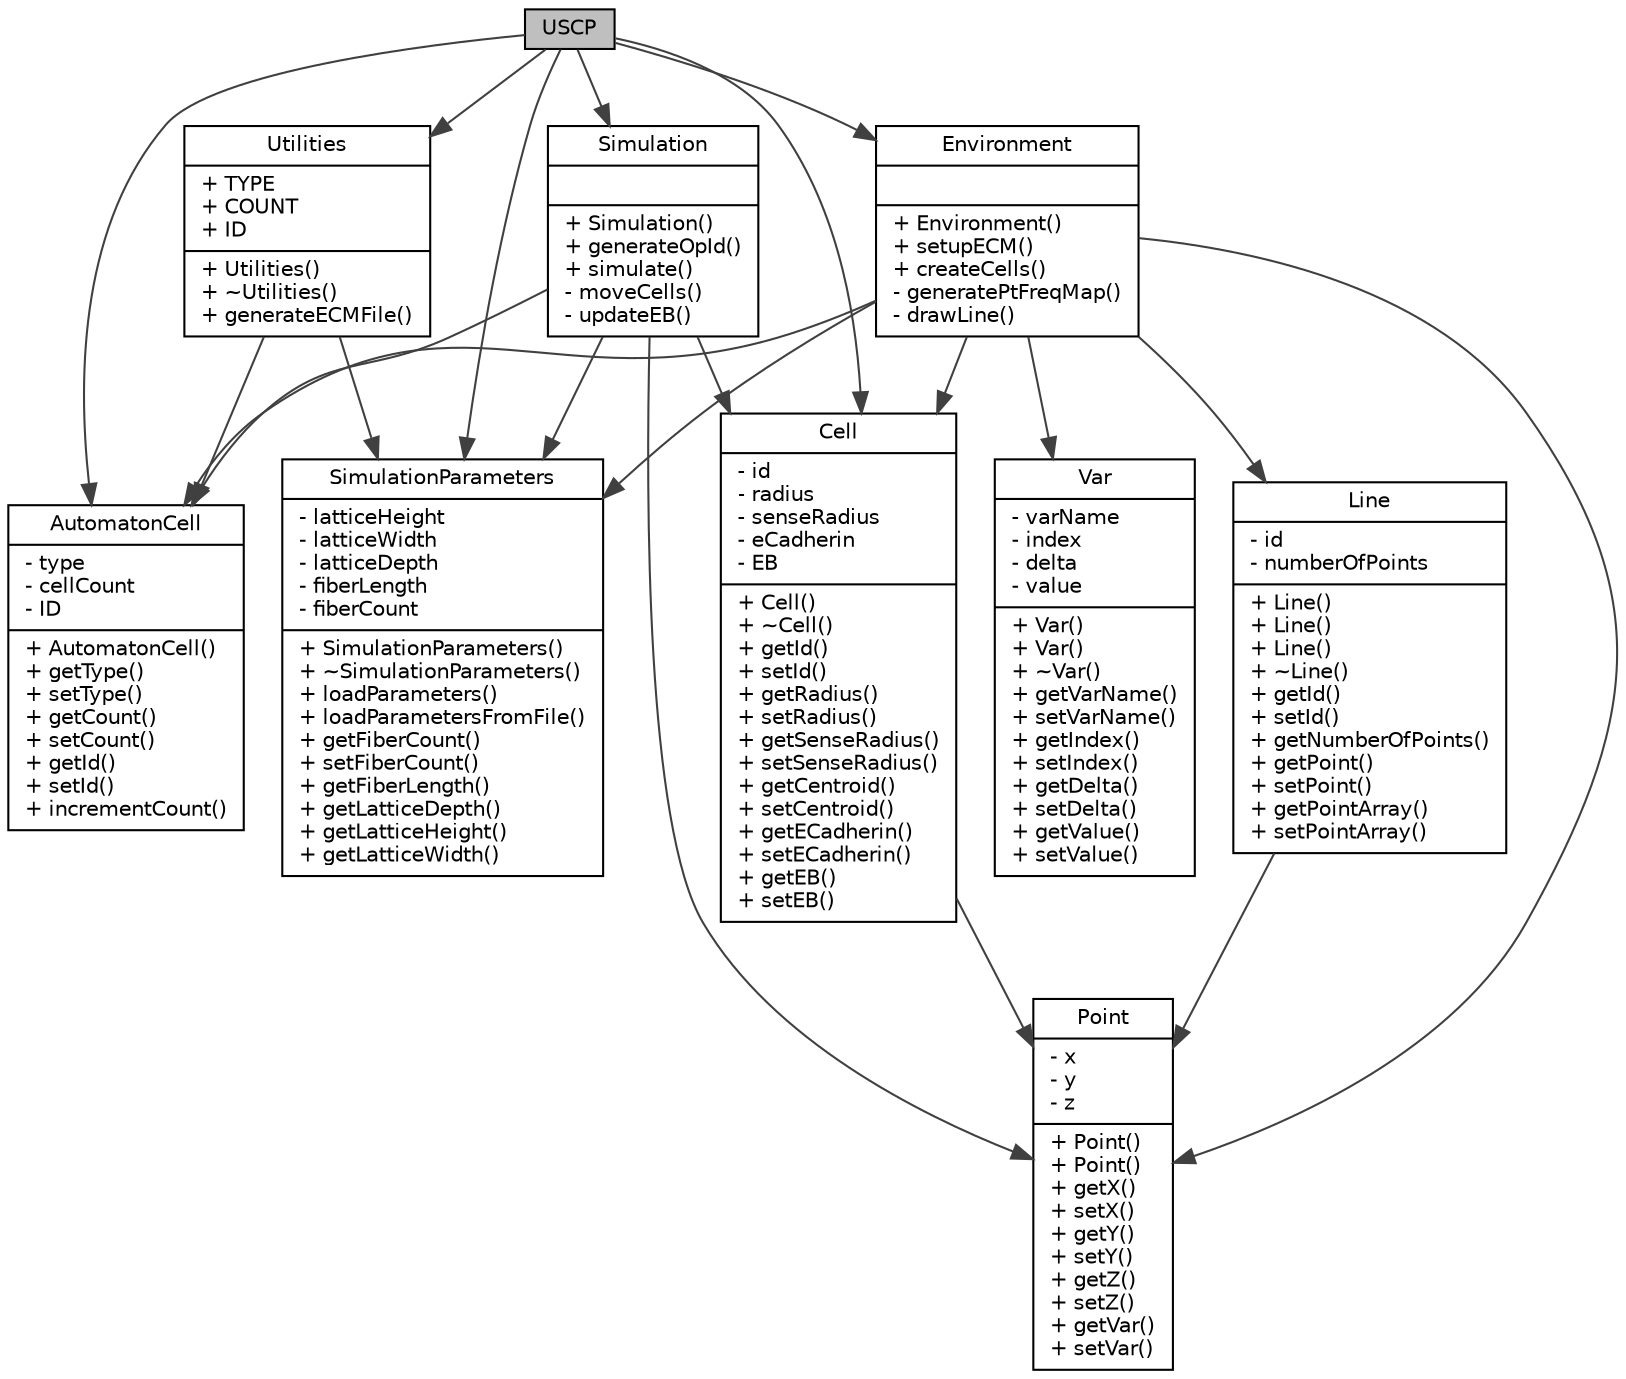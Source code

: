 digraph "Class_Diagram"
{
  edge [fontname="Helvetica",fontsize="10",labelfontname="Helvetica",labelfontsize="10"];
  node [fontname="Helvetica",fontsize="10",shape=record];
  uscp [label="USCP",height=0.2,width=0.4,color="black", fillcolor="grey75", style="filled" fontcolor="black"];
  automaton_cell [label="{AutomatonCell\n|- type\l- cellCount\l- ID\l|+ AutomatonCell()\l+ getType()\l+ setType()\l+ getCount()\l+ setCount()\l+ getId()\l+ setId()\l+ incrementCount()\l}",height=0.2,width=0.4,color="black", fillcolor="white", style="filled" fontcolor="black"];
  cell [label="{Cell\n|- id\l- radius\l- senseRadius\l- eCadherin\l- EB\l|+ Cell()\l+ ~Cell()\l+ getId()\l+ setId()\l+ getRadius()\l+ setRadius()\l+ getSenseRadius()\l+ setSenseRadius()\l+ getCentroid()\l+ setCentroid()\l+ getECadherin()\l+ setECadherin()\l+ getEB()\l+ setEB()\l}",height=0.2,width=0.4,color="black", fillcolor="white", style="filled" fontcolor="black"];
  environment [label="{Environment\n||+ Environment()\l+ setupECM()\l+ createCells()\l- generatePtFreqMap()\l- drawLine()\l}",height=0.2,width=0.4,color="black", fillcolor="white", style="filled" fontcolor="black"];
  line [label="{Line\n|- id\l- numberOfPoints\l|+ Line()\l+ Line()\l+ Line()\l+ ~Line()\l+ getId()\l+ setId()\l+ getNumberOfPoints()\l+ getPoint()\l+ setPoint()\l+ getPointArray()\l+ setPointArray()\l}",height=0.2,width=0.4,color="black", fillcolor="white", style="filled" fontcolor="black"];
  point [label="{Point\n|- x\l- y\l- z\l|+ Point()\l+ Point()\l+ getX()\l+ setX()\l+ getY()\l+ setY()\l+ getZ()\l+ setZ()\l+ getVar()\l+ setVar()\l}",height=0.2,width=0.4,color="black", fillcolor="white", style="filled" fontcolor="black"];
  simulation [label="{Simulation\n||+ Simulation()\l+ generateOpId()\l+ simulate()\l- moveCells()\l- updateEB()\l}",height=0.2,width=0.4,color="black", fillcolor="white", style="filled" fontcolor="black"];
  simulation_param [label="{SimulationParameters\n|- latticeHeight\l- latticeWidth\l- latticeDepth\l- fiberLength\l- fiberCount\l|+ SimulationParameters()\l+ ~SimulationParameters()\l+ loadParameters()\l+ loadParametersFromFile()\l+ getFiberCount()\l+ setFiberCount()\l+ getFiberLength()\l+ getLatticeDepth()\l+ getLatticeHeight()\l+ getLatticeWidth()\l}",height=0.2,width=0.4,color="black", fillcolor="white", style="filled" fontcolor="black"];
  utilities [label="{Utilities\n|+ TYPE\l+ COUNT\l+ ID\l|+ Utilities()\l+ ~Utilities()\l+ generateECMFile()\l}",height=0.2,width=0.4,color="black", fillcolor="white", style="filled" fontcolor="black"];
  var [label="{Var\n|- varName\l- index\l- delta\l- value\l|+ Var()\l+ Var()\l+ ~Var()\l+ getVarName()\l+ setVarName()\l+ getIndex()\l+ setIndex()\l+ getDelta()\l+ setDelta()\l+ getValue()\l+ setValue()\l}",height=0.2,width=0.4,color="black", fillcolor="white", style="filled" fontcolor="black"];


  uscp -> automaton_cell [color="grey25",fontsize="10",style="solid" ,fontname="Helvetica"];
  uscp -> cell [color="grey25",fontsize="10",style="solid" ,fontname="Helvetica"];
  uscp -> environment [color="grey25",fontsize="10",style="solid" ,fontname="Helvetica"];
  uscp -> simulation [color="grey25",fontsize="10",style="solid" ,fontname="Helvetica"];
  uscp -> simulation_param [color="grey25",fontsize="10",style="solid" ,fontname="Helvetica"];
  uscp -> utilities [color="grey25",fontsize="10",style="solid" ,fontname="Helvetica"];

  cell -> point [color="grey25",fontsize="10",style="solid" ,fontname="Helvetica"];

  environment -> automaton_cell [color="grey25",fontsize="10",style="solid" ,fontname="Helvetica"];
  environment -> cell [color="grey25",fontsize="10",style="solid" ,fontname="Helvetica"];
  environment -> line [color="grey25",fontsize="10",style="solid" ,fontname="Helvetica"];
  environment -> point [color="grey25",fontsize="10",style="solid" ,fontname="Helvetica"];
  environment -> simulation_param [color="grey25",fontsize="10",style="solid" ,fontname="Helvetica"];
  environment -> var [color="grey25",fontsize="10",style="solid" ,fontname="Helvetica"];

  line -> point [color="grey25",fontsize="10",style="solid" ,fontname="Helvetica"];

  simulation -> automaton_cell [color="grey25",fontsize="10",style="solid" ,fontname="Helvetica"];
  simulation -> cell [color="grey25",fontsize="10",style="solid" ,fontname="Helvetica"];
  simulation -> point [color="grey25",fontsize="10",style="solid" ,fontname="Helvetica"];
  simulation -> simulation_param [color="grey25",fontsize="10",style="solid" ,fontname="Helvetica"];
  
  utilities -> automaton_cell [color="grey25",fontsize="10",style="solid" ,fontname="Helvetica"];
  utilities -> simulation_param [color="grey25",fontsize="10",style="solid" ,fontname="Helvetica"];
  
}
